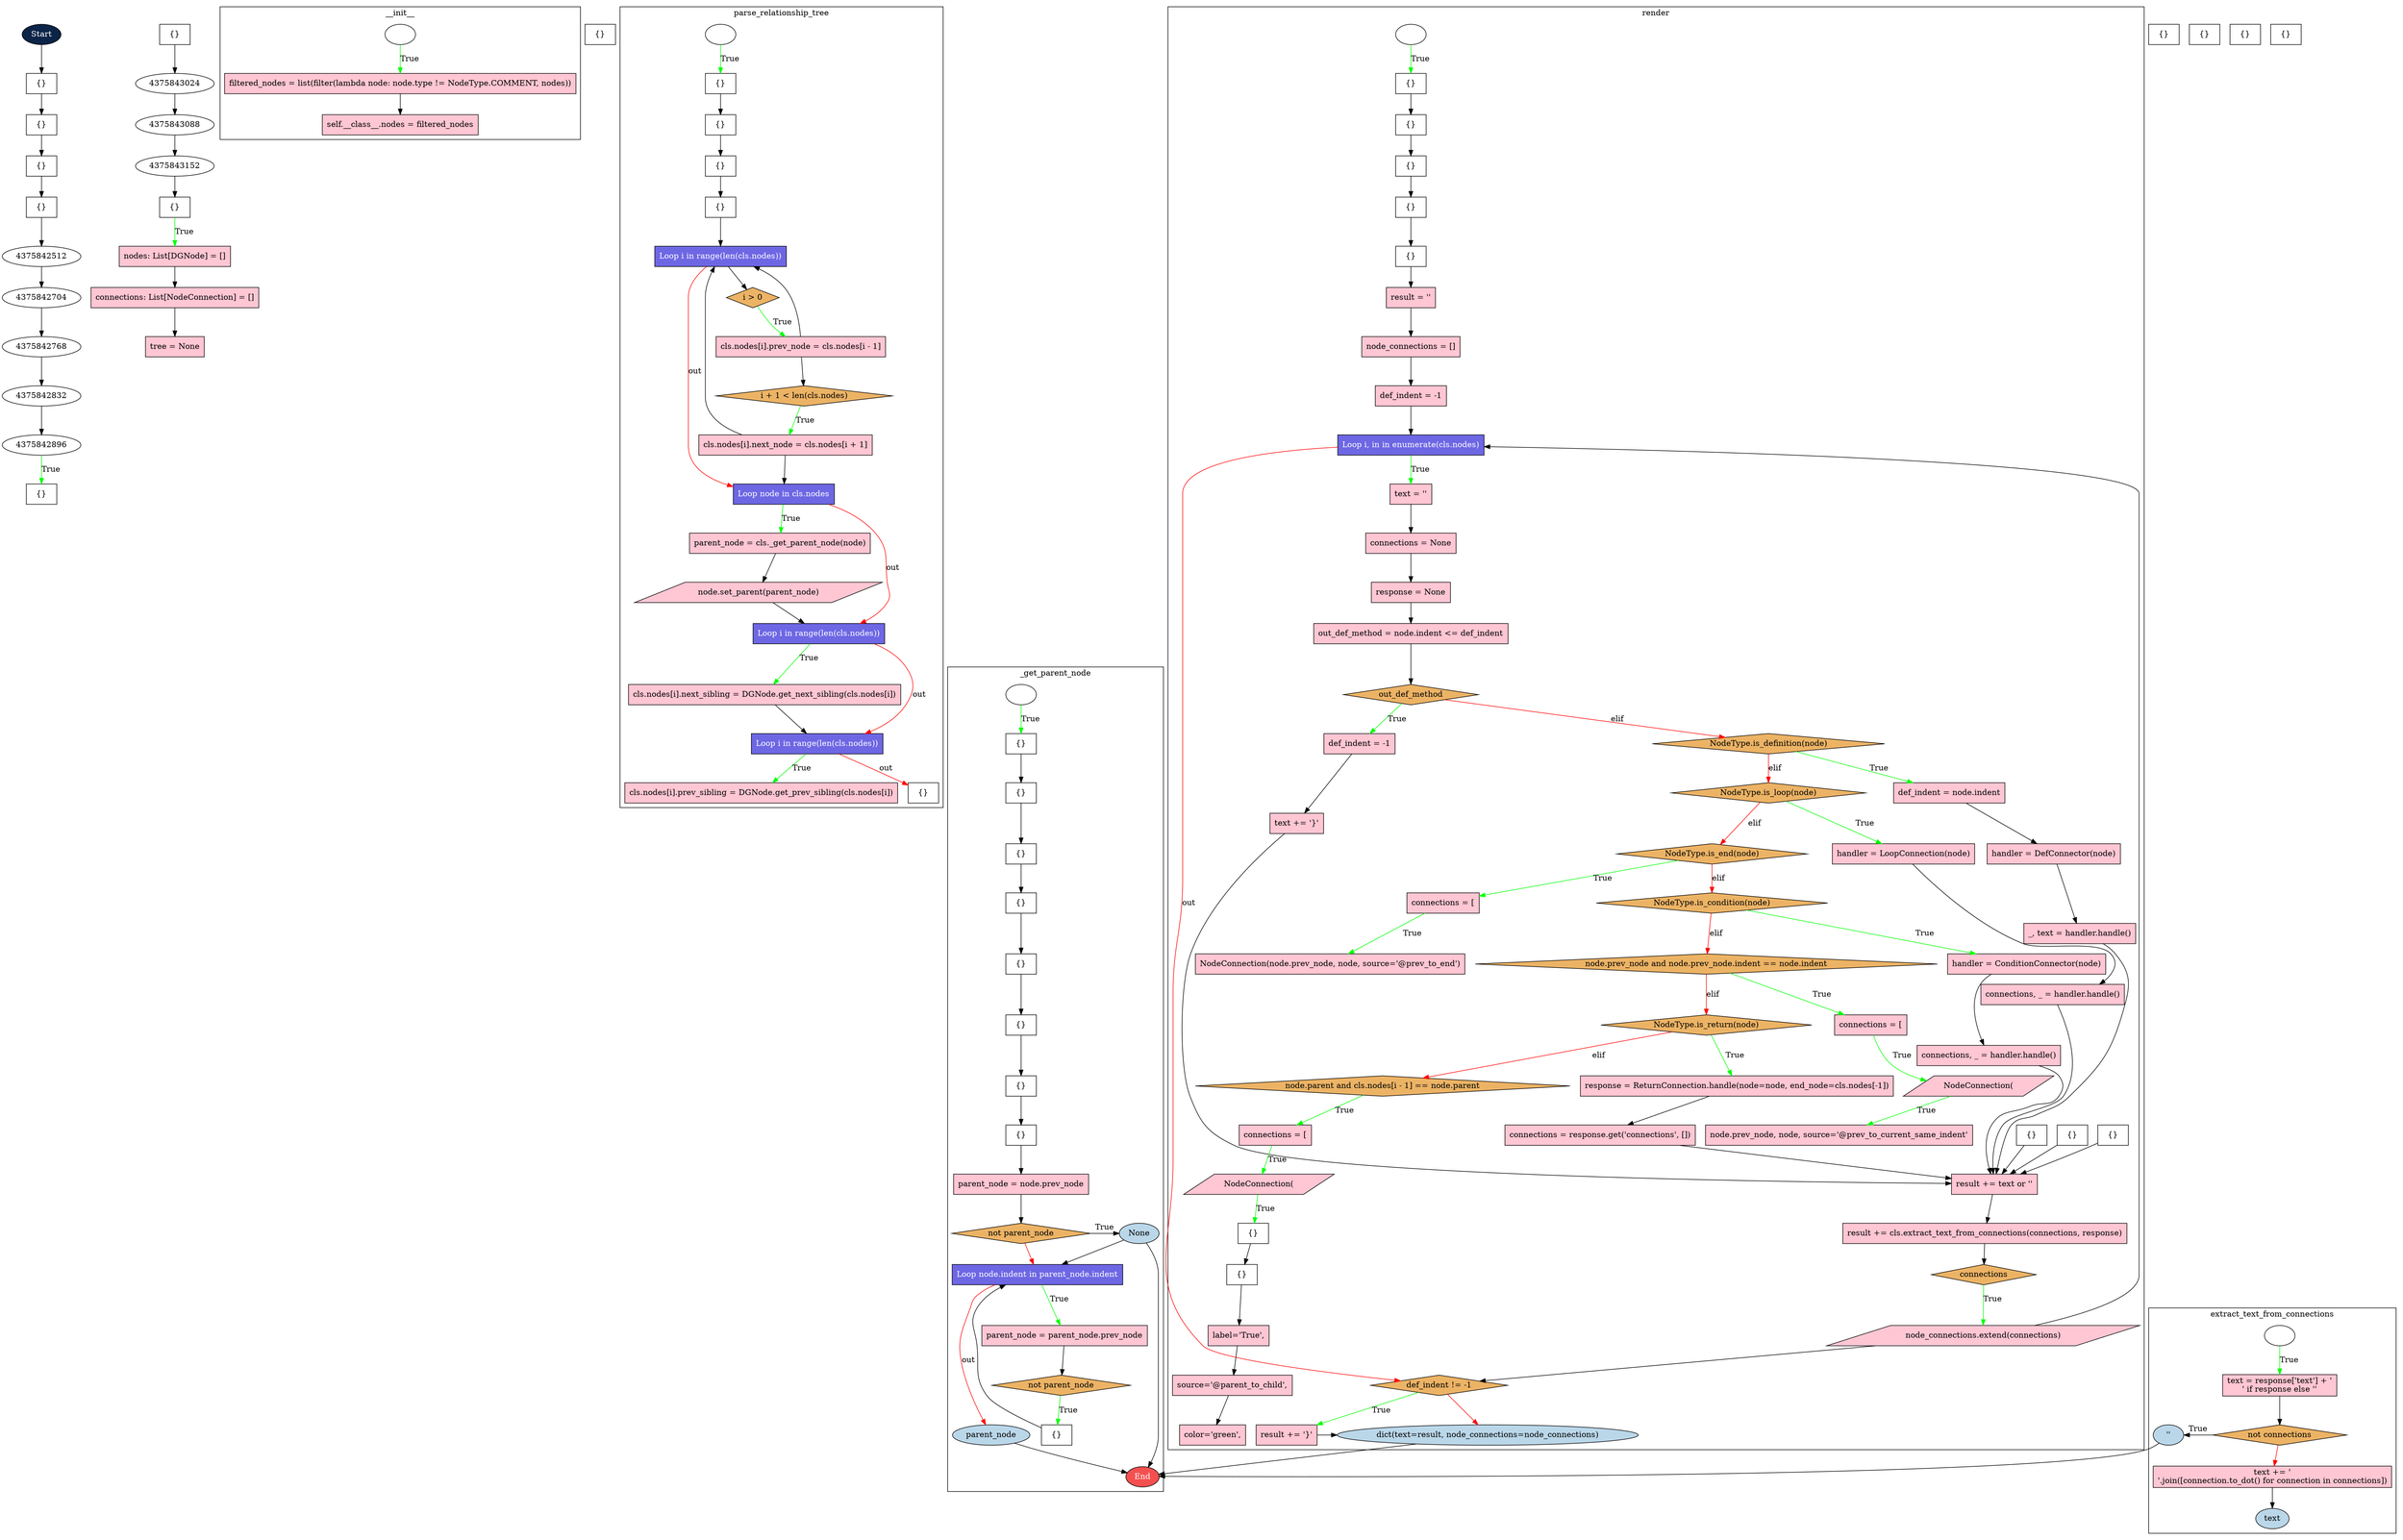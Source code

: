 digraph my_graph {
bgcolor="white"
4375842448 [shape=ellipse] [label="Start"] [type="START"] [style=filled fillcolor="#0B2447" fontcolor=white]
4375842384 [shape=rect] [label="{}"] [type="UNKNOWN"]
4375841744 [shape=rect] [label="{}"] [type="UNKNOWN"]
4375840848 [shape=rect] [label="{}"] [type="UNKNOWN"]
4375842000 [shape=rect] [label="{}"] [type="UNKNOWN"]
4375842640 [shape=rect] [label="{}"] [type="UNKNOWN"]
4375842960 [shape=rect] [label="{}"] [type="UNKNOWN"]
4375843280 [shape=rect] [label="{}"] [type="UNKNOWN"]
4375843344 [shape=rect] [label="nodes: List[DGNode] = []"] [type="STATEMENT"] [style=filled fillcolor="#FFC6D3" fontcolor=black]
4375843408 [shape=rect] [label="connections: List[NodeConnection] = []"] [type="STATEMENT"] [style=filled fillcolor="#FFC6D3" fontcolor=black]
4375843472 [shape=rect] [label="tree = None"] [type="STATEMENT"] [style=filled fillcolor="#FFC6D3" fontcolor=black]
4375843536 [label=""]
4375843600 [shape=rect] [label="filtered_nodes = list(filter(lambda node: node.type != NodeType.COMMENT, nodes))"] [type="STATEMENT"] [style=filled fillcolor="#FFC6D3" fontcolor=black]
4375843664 [shape=rect] [label="self.__class__.nodes = filtered_nodes"] [type="STATEMENT"] [style=filled fillcolor="#FFC6D3" fontcolor=black]
4375843728 [shape=rect] [label="{}"] [type="UNKNOWN"]
4375843792 [label=""]
4375843856 [shape=rect] [label="{}"] [type="UNKNOWN"]
4375843920 [shape=rect] [label="{}"] [type="UNKNOWN"]
4375843984 [shape=rect] [label="{}"] [type="UNKNOWN"]
4375844048 [shape=rect] [label="{}"] [type="UNKNOWN"]
4375844112 [shape=rect] [label="Loop i in range(len(cls.nodes))"] [type="LOOP"] [style=filled fillcolor="#6D67E4" fontcolor=white]
4375844176 [shape=diamond] [label="i > 0"] [type="CONDITIONS"] [style=filled fillcolor="#ECB365" fontcolor=black]
4375844240 [shape=rect] [label="cls.nodes[i].prev_node = cls.nodes[i - 1]"] [type="STATEMENT"] [style=filled fillcolor="#FFC6D3" fontcolor=black]
4375844304 [shape=diamond] [label="i + 1 < len(cls.nodes)"] [type="CONDITIONS"] [style=filled fillcolor="#ECB365" fontcolor=black]
4375844368 [shape=rect] [label="cls.nodes[i].next_node = cls.nodes[i + 1]"] [type="STATEMENT"] [style=filled fillcolor="#FFC6D3" fontcolor=black]
4375844432 [shape=rect] [label="Loop node in cls.nodes"] [type="LOOP"] [style=filled fillcolor="#6D67E4" fontcolor=white]
4375844496 [shape=rect] [label="parent_node = cls._get_parent_node(node)"] [type="STATEMENT"] [style=filled fillcolor="#FFC6D3" fontcolor=black]
4375844560 [shape=parallelogram] [label="node.set_parent(parent_node)"] [type="STATEMENT"] [style=filled fillcolor="#FFC6D3" fontcolor=black]
4375844624 [shape=rect] [label="Loop i in range(len(cls.nodes))"] [type="LOOP"] [style=filled fillcolor="#6D67E4" fontcolor=white]
4375844688 [shape=rect] [label="cls.nodes[i].next_sibling = DGNode.get_next_sibling(cls.nodes[i])"] [type="STATEMENT"] [style=filled fillcolor="#FFC6D3" fontcolor=black]
4375844752 [shape=rect] [label="Loop i in range(len(cls.nodes))"] [type="LOOP"] [style=filled fillcolor="#6D67E4" fontcolor=white]
4375844816 [shape=rect] [label="cls.nodes[i].prev_sibling = DGNode.get_prev_sibling(cls.nodes[i])"] [type="STATEMENT"] [style=filled fillcolor="#FFC6D3" fontcolor=black]
4375844880 [shape=rect] [label="{}"] [type="UNKNOWN"]
4375844944 [label=""]
4375845008 [shape=rect] [label="{}"] [type="UNKNOWN"]
4375845072 [shape=rect] [label="{}"] [type="UNKNOWN"]
4375845136 [shape=rect] [label="{}"] [type="UNKNOWN"]
4375845200 [shape=rect] [label="{}"] [type="UNKNOWN"]
4375845264 [shape=rect] [label="{}"] [type="UNKNOWN"]
4375845328 [shape=rect] [label="{}"] [type="UNKNOWN"]
4375845392 [shape=rect] [label="{}"] [type="UNKNOWN"]
4375845456 [shape=rect] [label="{}"] [type="UNKNOWN"]
4375845520 [shape=rect] [label="parent_node = node.prev_node"] [type="STATEMENT"] [style=filled fillcolor="#FFC6D3" fontcolor=black]
4375845584 [shape=diamond] [label="not parent_node"] [type="CONDITIONS"] [style=filled fillcolor="#ECB365" fontcolor=black]
4375845648 [shape=ellipse] [label="None"] [type="RETURN"] [style=filled fillcolor="#BAD7E9" fontcolor=black]
4375845712 [shape=rect] [label="Loop node.indent in parent_node.indent"] [type="LOOP"] [style=filled fillcolor="#6D67E4" fontcolor=white]
4375845776 [shape=rect] [label="parent_node = parent_node.prev_node"] [type="STATEMENT"] [style=filled fillcolor="#FFC6D3" fontcolor=black]
4375845840 [shape=diamond] [label="not parent_node"] [type="CONDITIONS"] [style=filled fillcolor="#ECB365" fontcolor=black]
4375845904 [shape=rect] [label="{}"] [type="UNKNOWN"]
4375845968 [shape=ellipse] [label="parent_node"] [type="RETURN"] [style=filled fillcolor="#BAD7E9" fontcolor=black]
4375846032 [shape=rect] [label="{}"] [type="UNKNOWN"]
4375846096 [label=""]
4375846160 [shape=rect] [label="{}"] [type="UNKNOWN"]
4375846224 [shape=rect] [label="{}"] [type="UNKNOWN"]
4375846288 [shape=rect] [label="{}"] [type="UNKNOWN"]
4375846352 [shape=rect] [label="{}"] [type="UNKNOWN"]
4375846416 [shape=rect] [label="{}"] [type="UNKNOWN"]
4375846480 [shape=rect] [label="result = ''"] [type="STATEMENT"] [style=filled fillcolor="#FFC6D3" fontcolor=black]
4375846544 [shape=rect] [label="node_connections = []"] [type="STATEMENT"] [style=filled fillcolor="#FFC6D3" fontcolor=black]
4375846608 [shape=rect] [label="def_indent = -1"] [type="STATEMENT"] [style=filled fillcolor="#FFC6D3" fontcolor=black]
4375846672 [shape=rect] [label="Loop i, in in enumerate(cls.nodes)"] [type="LOOP"] [style=filled fillcolor="#6D67E4" fontcolor=white]
4375846736 [shape=rect] [label="text = ''"] [type="STATEMENT"] [style=filled fillcolor="#FFC6D3" fontcolor=black]
4375846800 [shape=rect] [label="connections = None"] [type="STATEMENT"] [style=filled fillcolor="#FFC6D3" fontcolor=black]
4375846864 [shape=rect] [label="response = None"] [type="STATEMENT"] [style=filled fillcolor="#FFC6D3" fontcolor=black]
4375846928 [shape=rect] [label="out_def_method = node.indent <= def_indent"] [type="STATEMENT"] [style=filled fillcolor="#FFC6D3" fontcolor=black]
4375846992 [shape=diamond] [label="out_def_method"] [type="CONDITIONS"] [style=filled fillcolor="#ECB365" fontcolor=black]
4375847056 [shape=rect] [label="def_indent = -1"] [type="STATEMENT"] [style=filled fillcolor="#FFC6D3" fontcolor=black]
4375847120 [shape=rect] [label="text += '}'"] [type="STATEMENT"] [style=filled fillcolor="#FFC6D3" fontcolor=black]
4375847184 [shape=diamond] [label="NodeType.is_definition(node)"] [type="CONDITIONS"] [style=filled fillcolor="#ECB365" fontcolor=black]
4375847248 [shape=rect] [label="def_indent = node.indent"] [type="STATEMENT"] [style=filled fillcolor="#FFC6D3" fontcolor=black]
4375847312 [shape=rect] [label="handler = DefConnector(node)"] [type="STATEMENT"] [style=filled fillcolor="#FFC6D3" fontcolor=black]
4375847376 [shape=rect] [label="_, text = handler.handle()"] [type="STATEMENT"] [style=filled fillcolor="#FFC6D3" fontcolor=black]
4375847440 [shape=diamond] [label="NodeType.is_loop(node)"] [type="CONDITIONS"] [style=filled fillcolor="#ECB365" fontcolor=black]
4375847504 [shape=rect] [label="handler = LoopConnection(node)"] [type="STATEMENT"] [style=filled fillcolor="#FFC6D3" fontcolor=black]
4375847568 [shape=rect] [label="connections, _ = handler.handle()"] [type="STATEMENT"] [style=filled fillcolor="#FFC6D3" fontcolor=black]
4375847632 [shape=diamond] [label="NodeType.is_end(node)"] [type="CONDITIONS"] [style=filled fillcolor="#ECB365" fontcolor=black]
4375847696 [shape=rect] [label="connections = ["] [type="STATEMENT"] [style=filled fillcolor="#FFC6D3" fontcolor=black]
4375847760 [shape=rect] [label="NodeConnection(node.prev_node, node, source='@prev_to_end')"] [type="STATEMENT"] [style=filled fillcolor="#FFC6D3" fontcolor=black]
4375847824 [shape=rect] [label="{}"] [type="UNKNOWN"]
4375847888 [shape=diamond] [label="NodeType.is_condition(node)"] [type="CONDITIONS"] [style=filled fillcolor="#ECB365" fontcolor=black]
4375847952 [shape=rect] [label="handler = ConditionConnector(node)"] [type="STATEMENT"] [style=filled fillcolor="#FFC6D3" fontcolor=black]
4375848016 [shape=rect] [label="connections, _ = handler.handle()"] [type="STATEMENT"] [style=filled fillcolor="#FFC6D3" fontcolor=black]
4375848080 [shape=diamond] [label="node.prev_node and node.prev_node.indent == node.indent"] [type="CONDITIONS"] [style=filled fillcolor="#ECB365" fontcolor=black]
4375848144 [shape=rect] [label="connections = ["] [type="STATEMENT"] [style=filled fillcolor="#FFC6D3" fontcolor=black]
4375848208 [shape=parallelogram] [label="NodeConnection("] [type="STATEMENT"] [style=filled fillcolor="#FFC6D3" fontcolor=black]
4375848272 [shape=rect] [label="node.prev_node, node, source='@prev_to_current_same_indent'"] [type="STATEMENT"] [style=filled fillcolor="#FFC6D3" fontcolor=black]
4375848336 [shape=rect] [label="{}"] [type="UNKNOWN"]
4375848400 [shape=rect] [label="{}"] [type="UNKNOWN"]
4375848464 [shape=diamond] [label="NodeType.is_return(node)"] [type="CONDITIONS"] [style=filled fillcolor="#ECB365" fontcolor=black]
4375848528 [shape=rect] [label="response = ReturnConnection.handle(node=node, end_node=cls.nodes[-1])"] [type="STATEMENT"] [style=filled fillcolor="#FFC6D3" fontcolor=black]
4375848592 [shape=rect] [label="connections = response.get('connections', [])"] [type="STATEMENT"] [style=filled fillcolor="#FFC6D3" fontcolor=black]
4375848656 [shape=diamond] [label="node.parent and cls.nodes[i - 1] == node.parent"] [type="CONDITIONS"] [style=filled fillcolor="#ECB365" fontcolor=black]
4375848720 [shape=rect] [label="connections = ["] [type="STATEMENT"] [style=filled fillcolor="#FFC6D3" fontcolor=black]
4375848784 [shape=parallelogram] [label="NodeConnection("] [type="STATEMENT"] [style=filled fillcolor="#FFC6D3" fontcolor=black]
4375848848 [shape=rect] [label="{}"] [type="UNKNOWN"]
4375848912 [shape=rect] [label="{}"] [type="UNKNOWN"]
4375848976 [shape=rect] [label="label='True',"] [type="STATEMENT"] [style=filled fillcolor="#FFC6D3" fontcolor=black]
4375849040 [shape=rect] [label="source='@parent_to_child',"] [type="STATEMENT"] [style=filled fillcolor="#FFC6D3" fontcolor=black]
4375849104 [shape=rect] [label="color='green',"] [type="STATEMENT"] [style=filled fillcolor="#FFC6D3" fontcolor=black]
4375849168 [shape=rect] [label="{}"] [type="UNKNOWN"]
4375849232 [shape=rect] [label="{}"] [type="UNKNOWN"]
4375849296 [shape=rect] [label="result += text or ''"] [type="STATEMENT"] [style=filled fillcolor="#FFC6D3" fontcolor=black]
4375849360 [shape=rect] [label="result += cls.extract_text_from_connections(connections, response)"] [type="STATEMENT"] [style=filled fillcolor="#FFC6D3" fontcolor=black]
4375849424 [shape=diamond] [label="connections"] [type="CONDITIONS"] [style=filled fillcolor="#ECB365" fontcolor=black]
4375849488 [shape=parallelogram] [label="node_connections.extend(connections)"] [type="STATEMENT"] [style=filled fillcolor="#FFC6D3" fontcolor=black]
4375849552 [shape=diamond] [label="def_indent != -1"] [type="CONDITIONS"] [style=filled fillcolor="#ECB365" fontcolor=black]
4375849616 [shape=rect] [label="result += '}'"] [type="STATEMENT"] [style=filled fillcolor="#FFC6D3" fontcolor=black]
4375849680 [shape=ellipse] [label="dict(text=result, node_connections=node_connections)"] [type="RETURN"] [style=filled fillcolor="#BAD7E9" fontcolor=black]
4375849744 [shape=rect] [label="{}"] [type="UNKNOWN"]
4375849808 [label=""]
4375849872 [shape=rect] [label="text = response['text'] + '\n' if response else ''"] [type="STATEMENT"] [style=filled fillcolor="#FFC6D3" fontcolor=black]
4375849936 [shape=diamond] [label="not connections"] [type="CONDITIONS"] [style=filled fillcolor="#ECB365" fontcolor=black]
4375850000 [shape=ellipse] [label="''"] [type="RETURN"] [style=filled fillcolor="#BAD7E9" fontcolor=black]
4375850064 [shape=rect] [label="text += '\n'.join([connection.to_dot() for connection in connections])"] [type="STATEMENT"] [style=filled fillcolor="#FFC6D3" fontcolor=black]
4375850128 [shape=ellipse] [label="text"] [type="RETURN"] [style=filled fillcolor="#BAD7E9" fontcolor=black]
4375850192 [shape=ellipse] [label="End"] [type="END"] [style=filled fillcolor="#F45050" fontcolor=white]
4375842448 -> 4375842384  [source = "@prev_to_current_same_indent : {} ===> ACNode(info={}, type=UNKNOWN, indent=0)"] ;
4375842384 -> 4375841744  [source = "@prev_to_current_same_indent : ACNode(info={}, type=UNKNOWN, indent=0) ===> ACNode(info={}, type=UNKNOWN, indent=0)"] ;
4375841744 -> 4375840848  [source = "@prev_to_current_same_indent : ACNode(info={}, type=UNKNOWN, indent=0) ===> ACNode(info={}, type=UNKNOWN, indent=0)"] ;
4375840848 -> 4375842000  [source = "@prev_to_current_same_indent : ACNode(info={}, type=UNKNOWN, indent=0) ===> ACNode(info={}, type=UNKNOWN, indent=0)"] ;
4375842000 -> 4375842512  [source = "@prev_to_current_same_indent : ACNode(info={}, type=UNKNOWN, indent=0) ===> ACNode(info={'value': 'from typing import Any, Dict, List, Union'}, type=IGNORE, indent=0)"] ;
4375842512 -> 4375842704  [source = "@prev_to_current_same_indent : ACNode(info={'value': 'from typing import Any, Dict, List, Union'}, type=IGNORE, indent=0) ===> ACNode(info={'value': 'from src.draw_graph.constants.node_types import NodeType'}, type=IGNORE, indent=0)"] ;
4375842704 -> 4375842768  [source = "@prev_to_current_same_indent : ACNode(info={'value': 'from src.draw_graph.constants.node_types import NodeType'}, type=IGNORE, indent=0) ===> ACNode(info={'value': 'from src.draw_graph.models.dg_node import DGNode'}, type=IGNORE, indent=0)"] ;
4375842768 -> 4375842832  [source = "@prev_to_current_same_indent : ACNode(info={'value': 'from src.draw_graph.models.dg_node import DGNode'}, type=IGNORE, indent=0) ===> ACNode(info={'value': 'from src.draw_graph.models.node_connection import NodeConnection'}, type=IGNORE, indent=0)"] ;
4375842832 -> 4375842896  [source = "@prev_to_current_same_indent : ACNode(info={'value': 'from src.draw_graph.models.node_connection import NodeConnection'}, type=IGNORE, indent=0) ===> ACNode(info={'value': 'from src.draw_graph.services.connections.condition_connection import ('}, type=IGNORE, indent=0)"] ;
4375842896 -> 4375842640 [label = True] [source = "@parent_to_child : ACNode(info={'value': 'from src.draw_graph.services.connections.condition_connection import ('}, type=IGNORE, indent=0) ===> ACNode(info={}, type=UNKNOWN, indent=4)"] [color=green];
4375842960 -> 4375843024  [source = "@prev_to_current_same_indent : ACNode(info={}, type=UNKNOWN, indent=0) ===> ACNode(info={'value': 'from src.draw_graph.services.connections.def_connection import DefConnector'}, type=IGNORE, indent=0)"] ;
4375843024 -> 4375843088  [source = "@prev_to_current_same_indent : ACNode(info={'value': 'from src.draw_graph.services.connections.def_connection import DefConnector'}, type=IGNORE, indent=0) ===> ACNode(info={'value': 'from src.draw_graph.services.connections.loop_connection import LoopConnection'}, type=IGNORE, indent=0)"] ;
4375843088 -> 4375843152  [source = "@prev_to_current_same_indent : ACNode(info={'value': 'from src.draw_graph.services.connections.loop_connection import LoopConnection'}, type=IGNORE, indent=0) ===> ACNode(info={'value': 'from src.draw_graph.services.connections.return_connection import ReturnConnection'}, type=IGNORE, indent=0)"] ;
4375843152 -> 4375843280  [source = "@prev_to_current_same_indent : ACNode(info={'value': 'from src.draw_graph.services.connections.return_connection import ReturnConnection'}, type=IGNORE, indent=0) ===> ACNode(info={}, type=UNKNOWN, indent=0)"] ;
4375843280 -> 4375843344 [label = True] [source = "@parent_to_child : ACNode(info={}, type=UNKNOWN, indent=0) ===> ACNode(info={'type': 'StatementType.STATEMENT_ASSIGN', 'value': 'nodes: List[DGNode] = []'}, type=STATEMENT, indent=4)"] [color=green];
4375843344 -> 4375843408  [source = "@prev_to_current_same_indent : ACNode(info={'type': 'StatementType.STATEMENT_ASSIGN', 'value': 'nodes: List[DGNode] = []'}, type=STATEMENT, indent=4) ===> ACNode(info={'type': 'StatementType.STATEMENT_ASSIGN', 'value': 'connections: List[NodeConnection] = []'}, type=STATEMENT, indent=4)"] ;
4375843408 -> 4375843472  [source = "@prev_to_current_same_indent : ACNode(info={'type': 'StatementType.STATEMENT_ASSIGN', 'value': 'connections: List[NodeConnection] = []'}, type=STATEMENT, indent=4) ===> ACNode(info={'type': 'StatementType.STATEMENT_ASSIGN', 'value': 'tree = None'}, type=STATEMENT, indent=4)"] ;
subgraph cluster___init__ {
label = "__init__";
4375843536 -> 4375843600 [label = True] [source = "@parent_to_child : ACNode(info={'name': '__init__', 'args': ['self']}, type=DEF, indent=4) ===> ACNode(info={'type': 'StatementType.STATEMENT_ASSIGN', 'value': 'filtered_nodes = list(filter(lambda node: node.type != NodeType.COMMENT, nodes))'}, type=STATEMENT, indent=8)"] [color=green];
4375843600 -> 4375843664  [source = "@prev_to_current_same_indent : ACNode(info={'type': 'StatementType.STATEMENT_ASSIGN', 'value': 'filtered_nodes = list(filter(lambda node: node.type != NodeType.COMMENT, nodes))'}, type=STATEMENT, indent=8) ===> ACNode(info={'type': 'StatementType.STATEMENT_ASSIGN', 'value': 'self.__class__.nodes = filtered_nodes'}, type=STATEMENT, indent=8)"] ;
}subgraph cluster_parse_relationship_tree {
label = "parse_relationship_tree";
4375843792 -> 4375843856 [label = True] [source = "@parent_to_child : ACNode(info={'name': 'parse_relationship_tree', 'args': ['cls']}, type=DEF, indent=4) ===> ACNode(info={}, type=UNKNOWN, indent=8)"] [color=green];
4375843856 -> 4375843920  [source = "@prev_to_current_same_indent : ACNode(info={}, type=UNKNOWN, indent=8) ===> ACNode(info={}, type=UNKNOWN, indent=8)"] ;
4375843920 -> 4375843984  [source = "@prev_to_current_same_indent : ACNode(info={}, type=UNKNOWN, indent=8) ===> ACNode(info={}, type=UNKNOWN, indent=8)"] ;
4375843984 -> 4375844048  [source = "@prev_to_current_same_indent : ACNode(info={}, type=UNKNOWN, indent=8) ===> ACNode(info={}, type=UNKNOWN, indent=8)"] ;
4375844048 -> 4375844112  [source = "@prev_to_loop : ACNode(info={}, type=UNKNOWN, indent=8) ===> ACNode(info={'item': 'i', 'list': 'range(len(cls.nodes))'}, type=LOOP, indent=8)"] ;

4375844112 -> 4375844432 [label = out] [source = "@loop_to_next : ACNode(info={'item': 'i', 'list': 'range(len(cls.nodes))'}, type=LOOP, indent=8) ===> ACNode(info={'item': 'node', 'list': 'cls.nodes'}, type=LOOP, indent=8)"] [color=red];
4375844112 -> 4375844176  [source = "@if_to_prev_node : ACNode(info={'item': 'i', 'list': 'range(len(cls.nodes))'}, type=LOOP, indent=8) ===> ACNode(info={'conditions': ['i > 0'], 'type': 'IF'}, type=CONDITIONS, indent=12)"] ;

4375844240 -> 4375844112  [source = "@last_child_to_next_sibling : ACNode(info={'type': 'StatementType.STATEMENT_ASSIGN', 'value': 'cls.nodes[i].prev_node = cls.nodes[i - 1]'}, type=STATEMENT, indent=16) ===> ACNode(info={'item': 'i', 'list': 'range(len(cls.nodes))'}, type=LOOP, indent=8)"] ;
4375844176 -> 4375844240 [label = True] [source = "@parent_to_child : ACNode(info={'conditions': ['i > 0'], 'type': 'IF'}, type=CONDITIONS, indent=12) ===> ACNode(info={'type': 'StatementType.STATEMENT_ASSIGN', 'value': 'cls.nodes[i].prev_node = cls.nodes[i - 1]'}, type=STATEMENT, indent=16)"] [color=green];
4375844240 -> 4375844304  [source = "@if_to_prev_node : ACNode(info={'type': 'StatementType.STATEMENT_ASSIGN', 'value': 'cls.nodes[i].prev_node = cls.nodes[i - 1]'}, type=STATEMENT, indent=16) ===> ACNode(info={'conditions': ['i + 1 < len(cls.nodes)'], 'type': 'IF'}, type=CONDITIONS, indent=12)"] ;

4375844368 -> 4375844112  [source = "@last_child_to_next_sibling : ACNode(info={'type': 'StatementType.STATEMENT_ASSIGN', 'value': 'cls.nodes[i].next_node = cls.nodes[i + 1]'}, type=STATEMENT, indent=16) ===> ACNode(info={'item': 'i', 'list': 'range(len(cls.nodes))'}, type=LOOP, indent=8)"] ;
4375844304 -> 4375844368 [label = True] [source = "@parent_to_child : ACNode(info={'conditions': ['i + 1 < len(cls.nodes)'], 'type': 'IF'}, type=CONDITIONS, indent=12) ===> ACNode(info={'type': 'StatementType.STATEMENT_ASSIGN', 'value': 'cls.nodes[i].next_node = cls.nodes[i + 1]'}, type=STATEMENT, indent=16)"] [color=green];
4375844368 -> 4375844432  [source = "@prev_to_loop : ACNode(info={'type': 'StatementType.STATEMENT_ASSIGN', 'value': 'cls.nodes[i].next_node = cls.nodes[i + 1]'}, type=STATEMENT, indent=16) ===> ACNode(info={'item': 'node', 'list': 'cls.nodes'}, type=LOOP, indent=8)"] ;

4375844432 -> 4375844624 [label = out] [source = "@loop_to_next : ACNode(info={'item': 'node', 'list': 'cls.nodes'}, type=LOOP, indent=8) ===> ACNode(info={'item': 'i', 'list': 'range(len(cls.nodes))'}, type=LOOP, indent=8)"] [color=red];
4375844432 -> 4375844496 [label = True] [source = "@parent_to_child : ACNode(info={'item': 'node', 'list': 'cls.nodes'}, type=LOOP, indent=8) ===> ACNode(info={'type': 'StatementType.STATEMENT_ASSIGN', 'value': 'parent_node = cls._get_parent_node(node)'}, type=STATEMENT, indent=12)"] [color=green];
4375844496 -> 4375844560  [source = "@prev_to_current_same_indent : ACNode(info={'type': 'StatementType.STATEMENT_ASSIGN', 'value': 'parent_node = cls._get_parent_node(node)'}, type=STATEMENT, indent=12) ===> ACNode(info={'type': 'StatementType.STATEMENT_METHOD', 'value': 'node.set_parent(parent_node)'}, type=STATEMENT, indent=12)"] ;
4375844560 -> 4375844624  [source = "@prev_to_loop : ACNode(info={'type': 'StatementType.STATEMENT_METHOD', 'value': 'node.set_parent(parent_node)'}, type=STATEMENT, indent=12) ===> ACNode(info={'item': 'i', 'list': 'range(len(cls.nodes))'}, type=LOOP, indent=8)"] ;

4375844624 -> 4375844752 [label = out] [source = "@loop_to_next : ACNode(info={'item': 'i', 'list': 'range(len(cls.nodes))'}, type=LOOP, indent=8) ===> ACNode(info={'item': 'i', 'list': 'range(len(cls.nodes))'}, type=LOOP, indent=8)"] [color=red];
4375844624 -> 4375844688 [label = True] [source = "@parent_to_child : ACNode(info={'item': 'i', 'list': 'range(len(cls.nodes))'}, type=LOOP, indent=8) ===> ACNode(info={'type': 'StatementType.STATEMENT_ASSIGN', 'value': 'cls.nodes[i].next_sibling = DGNode.get_next_sibling(cls.nodes[i])'}, type=STATEMENT, indent=12)"] [color=green];
4375844688 -> 4375844752  [source = "@prev_to_loop : ACNode(info={'type': 'StatementType.STATEMENT_ASSIGN', 'value': 'cls.nodes[i].next_sibling = DGNode.get_next_sibling(cls.nodes[i])'}, type=STATEMENT, indent=12) ===> ACNode(info={'item': 'i', 'list': 'range(len(cls.nodes))'}, type=LOOP, indent=8)"] ;

4375844752 -> 4375844880 [label = out] [source = "@loop_to_next : ACNode(info={'item': 'i', 'list': 'range(len(cls.nodes))'}, type=LOOP, indent=8) ===> ACNode(info={}, type=UNKNOWN, indent=4)"] [color=red];
4375844752 -> 4375844816 [label = True] [source = "@parent_to_child : ACNode(info={'item': 'i', 'list': 'range(len(cls.nodes))'}, type=LOOP, indent=8) ===> ACNode(info={'type': 'StatementType.STATEMENT_ASSIGN', 'value': 'cls.nodes[i].prev_sibling = DGNode.get_prev_sibling(cls.nodes[i])'}, type=STATEMENT, indent=12)"] [color=green];
}subgraph cluster__get_parent_node {
label = "_get_parent_node";
4375844944 -> 4375845008 [label = True] [source = "@parent_to_child : ACNode(info={'name': '_get_parent_node', 'args': ['cls']}, type=DEF, indent=4) ===> ACNode(info={}, type=UNKNOWN, indent=8)"] [color=green];
4375845008 -> 4375845072  [source = "@prev_to_current_same_indent : ACNode(info={}, type=UNKNOWN, indent=8) ===> ACNode(info={}, type=UNKNOWN, indent=8)"] ;
4375845072 -> 4375845136  [source = "@prev_to_current_same_indent : ACNode(info={}, type=UNKNOWN, indent=8) ===> ACNode(info={}, type=UNKNOWN, indent=8)"] ;
4375845136 -> 4375845200  [source = "@prev_to_current_same_indent : ACNode(info={}, type=UNKNOWN, indent=8) ===> ACNode(info={}, type=UNKNOWN, indent=8)"] ;
4375845200 -> 4375845264  [source = "@prev_to_current_same_indent : ACNode(info={}, type=UNKNOWN, indent=8) ===> ACNode(info={}, type=UNKNOWN, indent=8)"] ;
4375845264 -> 4375845328  [source = "@prev_to_current_same_indent : ACNode(info={}, type=UNKNOWN, indent=8) ===> ACNode(info={}, type=UNKNOWN, indent=8)"] ;
4375845328 -> 4375845392  [source = "@prev_to_current_same_indent : ACNode(info={}, type=UNKNOWN, indent=8) ===> ACNode(info={}, type=UNKNOWN, indent=8)"] ;
4375845392 -> 4375845456  [source = "@prev_to_current_same_indent : ACNode(info={}, type=UNKNOWN, indent=8) ===> ACNode(info={}, type=UNKNOWN, indent=8)"] ;
4375845456 -> 4375845520  [source = "@prev_to_current_same_indent : ACNode(info={}, type=UNKNOWN, indent=8) ===> ACNode(info={'type': 'StatementType.STATEMENT_ASSIGN', 'value': 'parent_node = node.prev_node'}, type=STATEMENT, indent=8)"] ;
4375845520 -> 4375845584  [source = "@if_to_prev_node : ACNode(info={'type': 'StatementType.STATEMENT_ASSIGN', 'value': 'parent_node = node.prev_node'}, type=STATEMENT, indent=8) ===> ACNode(info={'conditions': ['not parent_node'], 'type': 'IF'}, type=CONDITIONS, indent=8)"] ;

4375845584 -> 4375845712  [source = "@if_to_next_sibling : ACNode(info={'conditions': ['not parent_node'], 'type': 'IF'}, type=CONDITIONS, indent=8) ===> ACNode(info={'item': 'node.indent', 'list': 'parent_node.indent'}, type=LOOP, indent=8)"] [color=red];
{rank = same; 4375845584; 4375845648;}

4375845648 -> 4375850192  [source = "@return_to_end : ACNode(info={'name': 'None'}, type=RETURN, indent=12) ===> {}"] ;

4375845584 -> 4375845648 [label = True] [source = "@return_2 : ACNode(info={'conditions': ['not parent_node'], 'type': 'IF'}, type=CONDITIONS, indent=8) ===> ACNode(info={'name': 'None'}, type=RETURN, indent=12)"] ;
4375845648 -> 4375845712  [source = "@prev_to_loop : ACNode(info={'name': 'None'}, type=RETURN, indent=12) ===> ACNode(info={'item': 'node.indent', 'list': 'parent_node.indent'}, type=LOOP, indent=8)"] ;

4375845712 -> 4375845968 [label = out] [source = "@loop_to_next : ACNode(info={'item': 'node.indent', 'list': 'parent_node.indent'}, type=LOOP, indent=8) ===> ACNode(info={'name': 'parent_node'}, type=RETURN, indent=8)"] [color=red];
4375845712 -> 4375845776 [label = True] [source = "@parent_to_child : ACNode(info={'item': 'node.indent', 'list': 'parent_node.indent'}, type=LOOP, indent=8) ===> ACNode(info={'type': 'StatementType.STATEMENT_ASSIGN', 'value': 'parent_node = parent_node.prev_node'}, type=STATEMENT, indent=12)"] [color=green];
4375845776 -> 4375845840  [source = "@if_to_prev_node : ACNode(info={'type': 'StatementType.STATEMENT_ASSIGN', 'value': 'parent_node = parent_node.prev_node'}, type=STATEMENT, indent=12) ===> ACNode(info={'conditions': ['not parent_node'], 'type': 'IF'}, type=CONDITIONS, indent=12)"] ;

4375845904 -> 4375845712  [source = "@last_child_to_next_sibling : ACNode(info={}, type=UNKNOWN, indent=16) ===> ACNode(info={'item': 'node.indent', 'list': 'parent_node.indent'}, type=LOOP, indent=8)"] ;
4375845840 -> 4375845904 [label = True] [source = "@parent_to_child : ACNode(info={'conditions': ['not parent_node'], 'type': 'IF'}, type=CONDITIONS, indent=12) ===> ACNode(info={}, type=UNKNOWN, indent=16)"] [color=green];
{rank = same; 4375845904; 4375845968;}

4375845968 -> 4375850192  [source = "@return_to_end : ACNode(info={'name': 'parent_node'}, type=RETURN, indent=8) ===> {}"] ;
}subgraph cluster_render {
label = "render";
4375846096 -> 4375846160 [label = True] [source = "@parent_to_child : ACNode(info={'name': 'render', 'args': ['cls']}, type=DEF, indent=4) ===> ACNode(info={}, type=UNKNOWN, indent=8)"] [color=green];
4375846160 -> 4375846224  [source = "@prev_to_current_same_indent : ACNode(info={}, type=UNKNOWN, indent=8) ===> ACNode(info={}, type=UNKNOWN, indent=8)"] ;
4375846224 -> 4375846288  [source = "@prev_to_current_same_indent : ACNode(info={}, type=UNKNOWN, indent=8) ===> ACNode(info={}, type=UNKNOWN, indent=8)"] ;
4375846288 -> 4375846352  [source = "@prev_to_current_same_indent : ACNode(info={}, type=UNKNOWN, indent=8) ===> ACNode(info={}, type=UNKNOWN, indent=8)"] ;
4375846352 -> 4375846416  [source = "@prev_to_current_same_indent : ACNode(info={}, type=UNKNOWN, indent=8) ===> ACNode(info={}, type=UNKNOWN, indent=8)"] ;
4375846416 -> 4375846480  [source = "@prev_to_current_same_indent : ACNode(info={}, type=UNKNOWN, indent=8) ===> ACNode(info={'type': 'StatementType.STATEMENT_ASSIGN', 'value': 'result = '''}, type=STATEMENT, indent=8)"] ;
4375846480 -> 4375846544  [source = "@prev_to_current_same_indent : ACNode(info={'type': 'StatementType.STATEMENT_ASSIGN', 'value': 'result = '''}, type=STATEMENT, indent=8) ===> ACNode(info={'type': 'StatementType.STATEMENT_ASSIGN', 'value': 'node_connections = []'}, type=STATEMENT, indent=8)"] ;
4375846544 -> 4375846608  [source = "@prev_to_current_same_indent : ACNode(info={'type': 'StatementType.STATEMENT_ASSIGN', 'value': 'node_connections = []'}, type=STATEMENT, indent=8) ===> ACNode(info={'type': 'StatementType.STATEMENT_ASSIGN', 'value': 'def_indent = -1'}, type=STATEMENT, indent=8)"] ;
4375846608 -> 4375846672  [source = "@prev_to_loop : ACNode(info={'type': 'StatementType.STATEMENT_ASSIGN', 'value': 'def_indent = -1'}, type=STATEMENT, indent=8) ===> ACNode(info={'item': 'i,', 'list': 'in enumerate(cls.nodes)'}, type=LOOP, indent=8)"] ;

4375846672 -> 4375849552 [label = out] [source = "@loop_to_next : ACNode(info={'item': 'i,', 'list': 'in enumerate(cls.nodes)'}, type=LOOP, indent=8) ===> ACNode(info={'conditions': ['def_indent != -1'], 'type': 'IF'}, type=CONDITIONS, indent=8)"] [color=red];
4375846672 -> 4375846736 [label = True] [source = "@parent_to_child : ACNode(info={'item': 'i,', 'list': 'in enumerate(cls.nodes)'}, type=LOOP, indent=8) ===> ACNode(info={'type': 'StatementType.STATEMENT_ASSIGN', 'value': 'text = '''}, type=STATEMENT, indent=12)"] [color=green];
4375846736 -> 4375846800  [source = "@prev_to_current_same_indent : ACNode(info={'type': 'StatementType.STATEMENT_ASSIGN', 'value': 'text = '''}, type=STATEMENT, indent=12) ===> ACNode(info={'type': 'StatementType.STATEMENT_ASSIGN', 'value': 'connections = None'}, type=STATEMENT, indent=12)"] ;
4375846800 -> 4375846864  [source = "@prev_to_current_same_indent : ACNode(info={'type': 'StatementType.STATEMENT_ASSIGN', 'value': 'connections = None'}, type=STATEMENT, indent=12) ===> ACNode(info={'type': 'StatementType.STATEMENT_ASSIGN', 'value': 'response = None'}, type=STATEMENT, indent=12)"] ;
4375846864 -> 4375846928  [source = "@prev_to_current_same_indent : ACNode(info={'type': 'StatementType.STATEMENT_ASSIGN', 'value': 'response = None'}, type=STATEMENT, indent=12) ===> ACNode(info={'type': 'StatementType.STATEMENT_ASSIGN', 'value': 'out_def_method = node.indent <= def_indent'}, type=STATEMENT, indent=12)"] ;
4375846928 -> 4375846992  [source = "@if_to_prev_node : ACNode(info={'type': 'StatementType.STATEMENT_ASSIGN', 'value': 'out_def_method = node.indent <= def_indent'}, type=STATEMENT, indent=12) ===> ACNode(info={'conditions': ['out_def_method'], 'type': 'IF'}, type=CONDITIONS, indent=12)"] ;

4375846992 -> 4375847184 [label = elif] [source = "@if_or_if_to_elif : ACNode(info={'conditions': ['out_def_method'], 'type': 'IF'}, type=CONDITIONS, indent=12) ===> ACNode(info={'conditions': ['NodeType.is_definition(node)'], 'type': 'ELIF'}, type=CONDITIONS, indent=12)"] [color=red];

4375847184 -> 4375847440 [label = elif] [source = "@if_or_if_to_elif : ACNode(info={'conditions': ['NodeType.is_definition(node)'], 'type': 'ELIF'}, type=CONDITIONS, indent=12) ===> ACNode(info={'conditions': ['NodeType.is_loop(node)'], 'type': 'ELIF'}, type=CONDITIONS, indent=12)"] [color=red];

4375847440 -> 4375847632 [label = elif] [source = "@if_or_if_to_elif : ACNode(info={'conditions': ['NodeType.is_loop(node)'], 'type': 'ELIF'}, type=CONDITIONS, indent=12) ===> ACNode(info={'conditions': ['NodeType.is_end(node)'], 'type': 'ELIF'}, type=CONDITIONS, indent=12)"] [color=red];

4375847632 -> 4375847888 [label = elif] [source = "@if_or_if_to_elif : ACNode(info={'conditions': ['NodeType.is_end(node)'], 'type': 'ELIF'}, type=CONDITIONS, indent=12) ===> ACNode(info={'conditions': ['NodeType.is_condition(node)'], 'type': 'ELIF'}, type=CONDITIONS, indent=12)"] [color=red];

4375847888 -> 4375848080 [label = elif] [source = "@if_or_if_to_elif : ACNode(info={'conditions': ['NodeType.is_condition(node)'], 'type': 'ELIF'}, type=CONDITIONS, indent=12) ===> ACNode(info={'conditions': ['node.prev_node and node.prev_node.indent == node.indent'], 'type': 'ELIF'}, type=CONDITIONS, indent=12)"] [color=red];

4375848080 -> 4375848464 [label = elif] [source = "@if_or_if_to_elif : ACNode(info={'conditions': ['node.prev_node and node.prev_node.indent == node.indent'], 'type': 'ELIF'}, type=CONDITIONS, indent=12) ===> ACNode(info={'conditions': ['NodeType.is_return(node)'], 'type': 'ELIF'}, type=CONDITIONS, indent=12)"] [color=red];

4375848464 -> 4375848656 [label = elif] [source = "@if_or_if_to_elif : ACNode(info={'conditions': ['NodeType.is_return(node)'], 'type': 'ELIF'}, type=CONDITIONS, indent=12) ===> ACNode(info={'conditions': ['node.parent and cls.nodes[i - 1] == node.parent'], 'type': 'ELIF'}, type=CONDITIONS, indent=12)"] [color=red];

4375847120 -> 4375849296  [source = "@last_child_to_next_sibling : ACNode(info={'type': 'StatementType.STATEMENT_ASSIGN', 'value': 'text += '}''}, type=STATEMENT, indent=16) ===> ACNode(info={'type': 'StatementType.STATEMENT_ASSIGN', 'value': 'result += text or '''}, type=STATEMENT, indent=12)"] ;
4375846992 -> 4375847056 [label = True] [source = "@parent_to_child : ACNode(info={'conditions': ['out_def_method'], 'type': 'IF'}, type=CONDITIONS, indent=12) ===> ACNode(info={'type': 'StatementType.STATEMENT_ASSIGN', 'value': 'def_indent = -1'}, type=STATEMENT, indent=16)"] [color=green];
4375847056 -> 4375847120  [source = "@prev_to_current_same_indent : ACNode(info={'type': 'StatementType.STATEMENT_ASSIGN', 'value': 'def_indent = -1'}, type=STATEMENT, indent=16) ===> ACNode(info={'type': 'StatementType.STATEMENT_ASSIGN', 'value': 'text += '}''}, type=STATEMENT, indent=16)"] ;
4375847376 -> 4375849296  [source = "@last_child_to_next_sibling : ACNode(info={'type': 'StatementType.STATEMENT_ASSIGN', 'value': '_, text = handler.handle()'}, type=STATEMENT, indent=16) ===> ACNode(info={'type': 'StatementType.STATEMENT_ASSIGN', 'value': 'result += text or '''}, type=STATEMENT, indent=12)"] ;
4375847184 -> 4375847248 [label = True] [source = "@parent_to_child : ACNode(info={'conditions': ['NodeType.is_definition(node)'], 'type': 'ELIF'}, type=CONDITIONS, indent=12) ===> ACNode(info={'type': 'StatementType.STATEMENT_ASSIGN', 'value': 'def_indent = node.indent'}, type=STATEMENT, indent=16)"] [color=green];
4375847248 -> 4375847312  [source = "@prev_to_current_same_indent : ACNode(info={'type': 'StatementType.STATEMENT_ASSIGN', 'value': 'def_indent = node.indent'}, type=STATEMENT, indent=16) ===> ACNode(info={'type': 'StatementType.STATEMENT_ASSIGN', 'value': 'handler = DefConnector(node)'}, type=STATEMENT, indent=16)"] ;
4375847312 -> 4375847376  [source = "@prev_to_current_same_indent : ACNode(info={'type': 'StatementType.STATEMENT_ASSIGN', 'value': 'handler = DefConnector(node)'}, type=STATEMENT, indent=16) ===> ACNode(info={'type': 'StatementType.STATEMENT_ASSIGN', 'value': '_, text = handler.handle()'}, type=STATEMENT, indent=16)"] ;
4375847568 -> 4375849296  [source = "@last_child_to_next_sibling : ACNode(info={'type': 'StatementType.STATEMENT_ASSIGN', 'value': 'connections, _ = handler.handle()'}, type=STATEMENT, indent=16) ===> ACNode(info={'type': 'StatementType.STATEMENT_ASSIGN', 'value': 'result += text or '''}, type=STATEMENT, indent=12)"] ;
4375847440 -> 4375847504 [label = True] [source = "@parent_to_child : ACNode(info={'conditions': ['NodeType.is_loop(node)'], 'type': 'ELIF'}, type=CONDITIONS, indent=12) ===> ACNode(info={'type': 'StatementType.STATEMENT_ASSIGN', 'value': 'handler = LoopConnection(node)'}, type=STATEMENT, indent=16)"] [color=green];
4375847504 -> 4375847568  [source = "@prev_to_current_same_indent : ACNode(info={'type': 'StatementType.STATEMENT_ASSIGN', 'value': 'handler = LoopConnection(node)'}, type=STATEMENT, indent=16) ===> ACNode(info={'type': 'StatementType.STATEMENT_ASSIGN', 'value': 'connections, _ = handler.handle()'}, type=STATEMENT, indent=16)"] ;
4375847824 -> 4375849296  [source = "@last_child_to_next_sibling : ACNode(info={}, type=UNKNOWN, indent=16) ===> ACNode(info={'type': 'StatementType.STATEMENT_ASSIGN', 'value': 'result += text or '''}, type=STATEMENT, indent=12)"] ;
4375847632 -> 4375847696 [label = True] [source = "@parent_to_child : ACNode(info={'conditions': ['NodeType.is_end(node)'], 'type': 'ELIF'}, type=CONDITIONS, indent=12) ===> ACNode(info={'type': 'StatementType.STATEMENT_ASSIGN', 'value': 'connections = ['}, type=STATEMENT, indent=16)"] [color=green];
4375847696 -> 4375847760 [label = True] [source = "@parent_to_child : ACNode(info={'type': 'StatementType.STATEMENT_ASSIGN', 'value': 'connections = ['}, type=STATEMENT, indent=16) ===> ACNode(info={'type': 'StatementType.STATEMENT_ASSIGN', 'value': 'NodeConnection(node.prev_node, node, source='@prev_to_end')'}, type=STATEMENT, indent=20)"] [color=green];
4375848016 -> 4375849296  [source = "@last_child_to_next_sibling : ACNode(info={'type': 'StatementType.STATEMENT_ASSIGN', 'value': 'connections, _ = handler.handle()'}, type=STATEMENT, indent=16) ===> ACNode(info={'type': 'StatementType.STATEMENT_ASSIGN', 'value': 'result += text or '''}, type=STATEMENT, indent=12)"] ;
4375847888 -> 4375847952 [label = True] [source = "@parent_to_child : ACNode(info={'conditions': ['NodeType.is_condition(node)'], 'type': 'ELIF'}, type=CONDITIONS, indent=12) ===> ACNode(info={'type': 'StatementType.STATEMENT_ASSIGN', 'value': 'handler = ConditionConnector(node)'}, type=STATEMENT, indent=16)"] [color=green];
4375847952 -> 4375848016  [source = "@prev_to_current_same_indent : ACNode(info={'type': 'StatementType.STATEMENT_ASSIGN', 'value': 'handler = ConditionConnector(node)'}, type=STATEMENT, indent=16) ===> ACNode(info={'type': 'StatementType.STATEMENT_ASSIGN', 'value': 'connections, _ = handler.handle()'}, type=STATEMENT, indent=16)"] ;
4375848400 -> 4375849296  [source = "@last_child_to_next_sibling : ACNode(info={}, type=UNKNOWN, indent=16) ===> ACNode(info={'type': 'StatementType.STATEMENT_ASSIGN', 'value': 'result += text or '''}, type=STATEMENT, indent=12)"] ;
4375848080 -> 4375848144 [label = True] [source = "@parent_to_child : ACNode(info={'conditions': ['node.prev_node and node.prev_node.indent == node.indent'], 'type': 'ELIF'}, type=CONDITIONS, indent=12) ===> ACNode(info={'type': 'StatementType.STATEMENT_ASSIGN', 'value': 'connections = ['}, type=STATEMENT, indent=16)"] [color=green];
4375848144 -> 4375848208 [label = True] [source = "@parent_to_child : ACNode(info={'type': 'StatementType.STATEMENT_ASSIGN', 'value': 'connections = ['}, type=STATEMENT, indent=16) ===> ACNode(info={'type': 'StatementType.STATEMENT_METHOD', 'value': 'NodeConnection('}, type=STATEMENT, indent=20)"] [color=green];
4375848208 -> 4375848272 [label = True] [source = "@parent_to_child : ACNode(info={'type': 'StatementType.STATEMENT_METHOD', 'value': 'NodeConnection('}, type=STATEMENT, indent=20) ===> ACNode(info={'type': 'StatementType.STATEMENT_ASSIGN', 'value': 'node.prev_node, node, source='@prev_to_current_same_indent''}, type=STATEMENT, indent=24)"] [color=green];
4375848592 -> 4375849296  [source = "@last_child_to_next_sibling : ACNode(info={'type': 'StatementType.STATEMENT_ASSIGN', 'value': 'connections = response.get('connections', [])'}, type=STATEMENT, indent=16) ===> ACNode(info={'type': 'StatementType.STATEMENT_ASSIGN', 'value': 'result += text or '''}, type=STATEMENT, indent=12)"] ;
4375848464 -> 4375848528 [label = True] [source = "@parent_to_child : ACNode(info={'conditions': ['NodeType.is_return(node)'], 'type': 'ELIF'}, type=CONDITIONS, indent=12) ===> ACNode(info={'type': 'StatementType.STATEMENT_ASSIGN', 'value': 'response = ReturnConnection.handle(node=node, end_node=cls.nodes[-1])'}, type=STATEMENT, indent=16)"] [color=green];
4375848528 -> 4375848592  [source = "@prev_to_current_same_indent : ACNode(info={'type': 'StatementType.STATEMENT_ASSIGN', 'value': 'response = ReturnConnection.handle(node=node, end_node=cls.nodes[-1])'}, type=STATEMENT, indent=16) ===> ACNode(info={'type': 'StatementType.STATEMENT_ASSIGN', 'value': 'connections = response.get('connections', [])'}, type=STATEMENT, indent=16)"] ;
4375849232 -> 4375849296  [source = "@last_child_to_next_sibling : ACNode(info={}, type=UNKNOWN, indent=16) ===> ACNode(info={'type': 'StatementType.STATEMENT_ASSIGN', 'value': 'result += text or '''}, type=STATEMENT, indent=12)"] ;
4375848656 -> 4375848720 [label = True] [source = "@parent_to_child : ACNode(info={'conditions': ['node.parent and cls.nodes[i - 1] == node.parent'], 'type': 'ELIF'}, type=CONDITIONS, indent=12) ===> ACNode(info={'type': 'StatementType.STATEMENT_ASSIGN', 'value': 'connections = ['}, type=STATEMENT, indent=16)"] [color=green];
4375848720 -> 4375848784 [label = True] [source = "@parent_to_child : ACNode(info={'type': 'StatementType.STATEMENT_ASSIGN', 'value': 'connections = ['}, type=STATEMENT, indent=16) ===> ACNode(info={'type': 'StatementType.STATEMENT_METHOD', 'value': 'NodeConnection('}, type=STATEMENT, indent=20)"] [color=green];
4375848784 -> 4375848848 [label = True] [source = "@parent_to_child : ACNode(info={'type': 'StatementType.STATEMENT_METHOD', 'value': 'NodeConnection('}, type=STATEMENT, indent=20) ===> ACNode(info={}, type=UNKNOWN, indent=24)"] [color=green];
4375848848 -> 4375848912  [source = "@prev_to_current_same_indent : ACNode(info={}, type=UNKNOWN, indent=24) ===> ACNode(info={}, type=UNKNOWN, indent=24)"] ;
4375848912 -> 4375848976  [source = "@prev_to_current_same_indent : ACNode(info={}, type=UNKNOWN, indent=24) ===> ACNode(info={'type': 'StatementType.STATEMENT_ASSIGN', 'value': 'label='True','}, type=STATEMENT, indent=24)"] ;
4375848976 -> 4375849040  [source = "@prev_to_current_same_indent : ACNode(info={'type': 'StatementType.STATEMENT_ASSIGN', 'value': 'label='True','}, type=STATEMENT, indent=24) ===> ACNode(info={'type': 'StatementType.STATEMENT_ASSIGN', 'value': 'source='@parent_to_child','}, type=STATEMENT, indent=24)"] ;
4375849040 -> 4375849104  [source = "@prev_to_current_same_indent : ACNode(info={'type': 'StatementType.STATEMENT_ASSIGN', 'value': 'source='@parent_to_child','}, type=STATEMENT, indent=24) ===> ACNode(info={'type': 'StatementType.STATEMENT_ASSIGN', 'value': 'color='green','}, type=STATEMENT, indent=24)"] ;
4375849296 -> 4375849360  [source = "@prev_to_current_same_indent : ACNode(info={'type': 'StatementType.STATEMENT_ASSIGN', 'value': 'result += text or '''}, type=STATEMENT, indent=12) ===> ACNode(info={'type': 'StatementType.STATEMENT_ASSIGN', 'value': 'result += cls.extract_text_from_connections(connections, response)'}, type=STATEMENT, indent=12)"] ;
4375849360 -> 4375849424  [source = "@if_to_prev_node : ACNode(info={'type': 'StatementType.STATEMENT_ASSIGN', 'value': 'result += cls.extract_text_from_connections(connections, response)'}, type=STATEMENT, indent=12) ===> ACNode(info={'conditions': ['connections'], 'type': 'IF'}, type=CONDITIONS, indent=12)"] ;

4375849488 -> 4375846672  [source = "@last_child_to_next_sibling : ACNode(info={'type': 'StatementType.STATEMENT_METHOD', 'value': 'node_connections.extend(connections)'}, type=STATEMENT, indent=16) ===> ACNode(info={'item': 'i,', 'list': 'in enumerate(cls.nodes)'}, type=LOOP, indent=8)"] ;
4375849424 -> 4375849488 [label = True] [source = "@parent_to_child : ACNode(info={'conditions': ['connections'], 'type': 'IF'}, type=CONDITIONS, indent=12) ===> ACNode(info={'type': 'StatementType.STATEMENT_METHOD', 'value': 'node_connections.extend(connections)'}, type=STATEMENT, indent=16)"] [color=green];
4375849488 -> 4375849552  [source = "@if_to_prev_node : ACNode(info={'type': 'StatementType.STATEMENT_METHOD', 'value': 'node_connections.extend(connections)'}, type=STATEMENT, indent=16) ===> ACNode(info={'conditions': ['def_indent != -1'], 'type': 'IF'}, type=CONDITIONS, indent=8)"] ;

4375849552 -> 4375849680  [source = "@if_to_next_sibling : ACNode(info={'conditions': ['def_indent != -1'], 'type': 'IF'}, type=CONDITIONS, indent=8) ===> ACNode(info={'name': 'dict(text=result, node_connections=node_connections)'}, type=RETURN, indent=8)"] [color=red];

4375849616 -> 4375849680  [source = "@last_child_to_next_sibling : ACNode(info={'type': 'StatementType.STATEMENT_ASSIGN', 'value': 'result += '}''}, type=STATEMENT, indent=12) ===> ACNode(info={'name': 'dict(text=result, node_connections=node_connections)'}, type=RETURN, indent=8)"] ;
4375849552 -> 4375849616 [label = True] [source = "@parent_to_child : ACNode(info={'conditions': ['def_indent != -1'], 'type': 'IF'}, type=CONDITIONS, indent=8) ===> ACNode(info={'type': 'StatementType.STATEMENT_ASSIGN', 'value': 'result += '}''}, type=STATEMENT, indent=12)"] [color=green];
{rank = same; 4375849616; 4375849680;}

4375849680 -> 4375850192  [source = "@return_to_end : ACNode(info={'name': 'dict(text=result, node_connections=node_connections)'}, type=RETURN, indent=8) ===> {}"] ;
}subgraph cluster_extract_text_from_connections {
label = "extract_text_from_connections";
4375849808 -> 4375849872 [label = True] [source = "@parent_to_child : ACNode(info={'name': 'extract_text_from_connections', 'args': ['cls']}, type=DEF, indent=4) ===> ACNode(info={'type': 'StatementType.STATEMENT_ASSIGN', 'value': 'text = response['text'] + '\\n' if response else '''}, type=STATEMENT, indent=8)"] [color=green];
4375849872 -> 4375849936  [source = "@if_to_prev_node : ACNode(info={'type': 'StatementType.STATEMENT_ASSIGN', 'value': 'text = response['text'] + '\\n' if response else '''}, type=STATEMENT, indent=8) ===> ACNode(info={'conditions': ['not connections'], 'type': 'IF'}, type=CONDITIONS, indent=8)"] ;

4375849936 -> 4375850064  [source = "@if_to_next_sibling : ACNode(info={'conditions': ['not connections'], 'type': 'IF'}, type=CONDITIONS, indent=8) ===> ACNode(info={'type': 'StatementType.STATEMENT_ASSIGN', 'value': 'text += '\\n'.join([connection.to_dot() for connection in connections])'}, type=STATEMENT, indent=8)"] [color=red];
{rank = same; 4375849936; 4375850000;}

4375850000 -> 4375850192  [source = "@return_to_end : ACNode(info={'name': ''''}, type=RETURN, indent=12) ===> {}"] ;

4375849936 -> 4375850000 [label = True] [source = "@return_2 : ACNode(info={'conditions': ['not connections'], 'type': 'IF'}, type=CONDITIONS, indent=8) ===> ACNode(info={'name': ''''}, type=RETURN, indent=12)"] ;
4375850064 -> 4375850128  [source = "@prev_to_current_same_indent : ACNode(info={'type': 'StatementType.STATEMENT_ASSIGN', 'value': 'text += '\\n'.join([connection.to_dot() for connection in connections])'}, type=STATEMENT, indent=8) ===> ACNode(info={'name': 'text'}, type=RETURN, indent=8)"] ;
}
}
